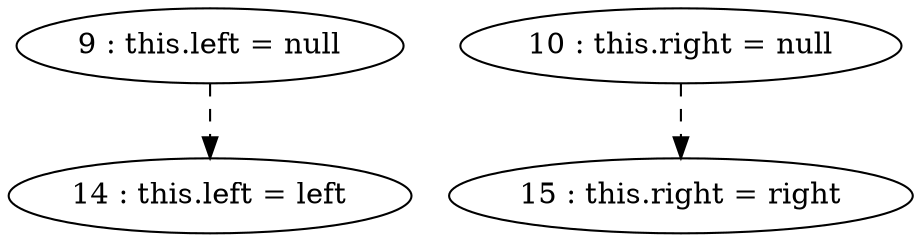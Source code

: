 digraph G {
"9 : this.left = null"
"9 : this.left = null" -> "14 : this.left = left" [style=dashed]
"10 : this.right = null"
"10 : this.right = null" -> "15 : this.right = right" [style=dashed]
"14 : this.left = left"
"15 : this.right = right"
}